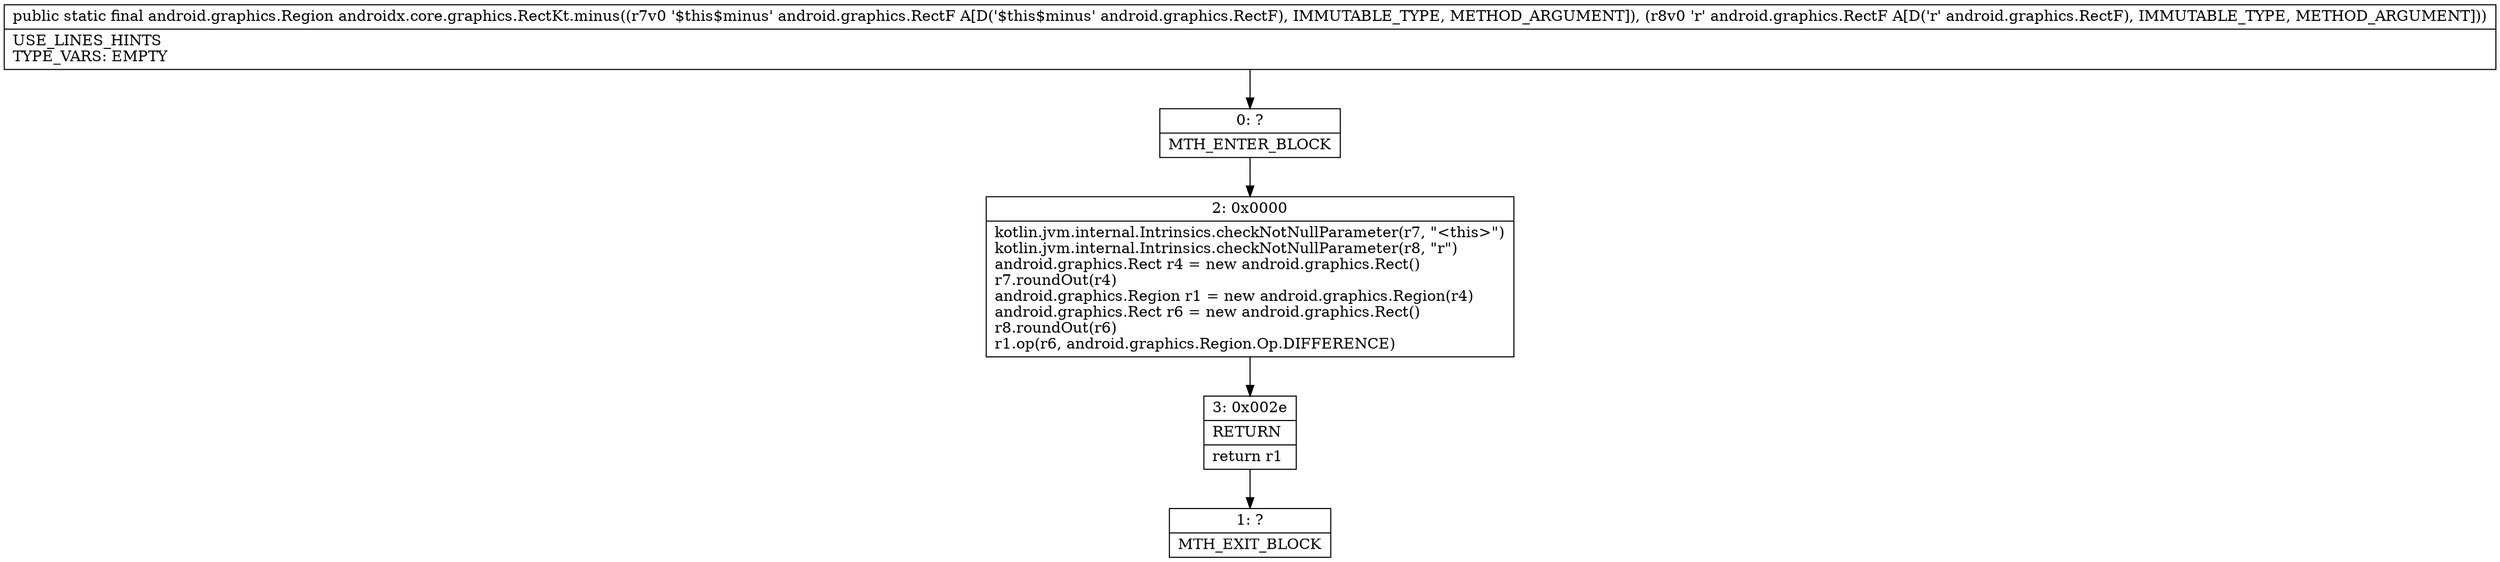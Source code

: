 digraph "CFG forandroidx.core.graphics.RectKt.minus(Landroid\/graphics\/RectF;Landroid\/graphics\/RectF;)Landroid\/graphics\/Region;" {
Node_0 [shape=record,label="{0\:\ ?|MTH_ENTER_BLOCK\l}"];
Node_2 [shape=record,label="{2\:\ 0x0000|kotlin.jvm.internal.Intrinsics.checkNotNullParameter(r7, \"\<this\>\")\lkotlin.jvm.internal.Intrinsics.checkNotNullParameter(r8, \"r\")\landroid.graphics.Rect r4 = new android.graphics.Rect()\lr7.roundOut(r4)\landroid.graphics.Region r1 = new android.graphics.Region(r4)\landroid.graphics.Rect r6 = new android.graphics.Rect()\lr8.roundOut(r6)\lr1.op(r6, android.graphics.Region.Op.DIFFERENCE)\l}"];
Node_3 [shape=record,label="{3\:\ 0x002e|RETURN\l|return r1\l}"];
Node_1 [shape=record,label="{1\:\ ?|MTH_EXIT_BLOCK\l}"];
MethodNode[shape=record,label="{public static final android.graphics.Region androidx.core.graphics.RectKt.minus((r7v0 '$this$minus' android.graphics.RectF A[D('$this$minus' android.graphics.RectF), IMMUTABLE_TYPE, METHOD_ARGUMENT]), (r8v0 'r' android.graphics.RectF A[D('r' android.graphics.RectF), IMMUTABLE_TYPE, METHOD_ARGUMENT]))  | USE_LINES_HINTS\lTYPE_VARS: EMPTY\l}"];
MethodNode -> Node_0;Node_0 -> Node_2;
Node_2 -> Node_3;
Node_3 -> Node_1;
}

